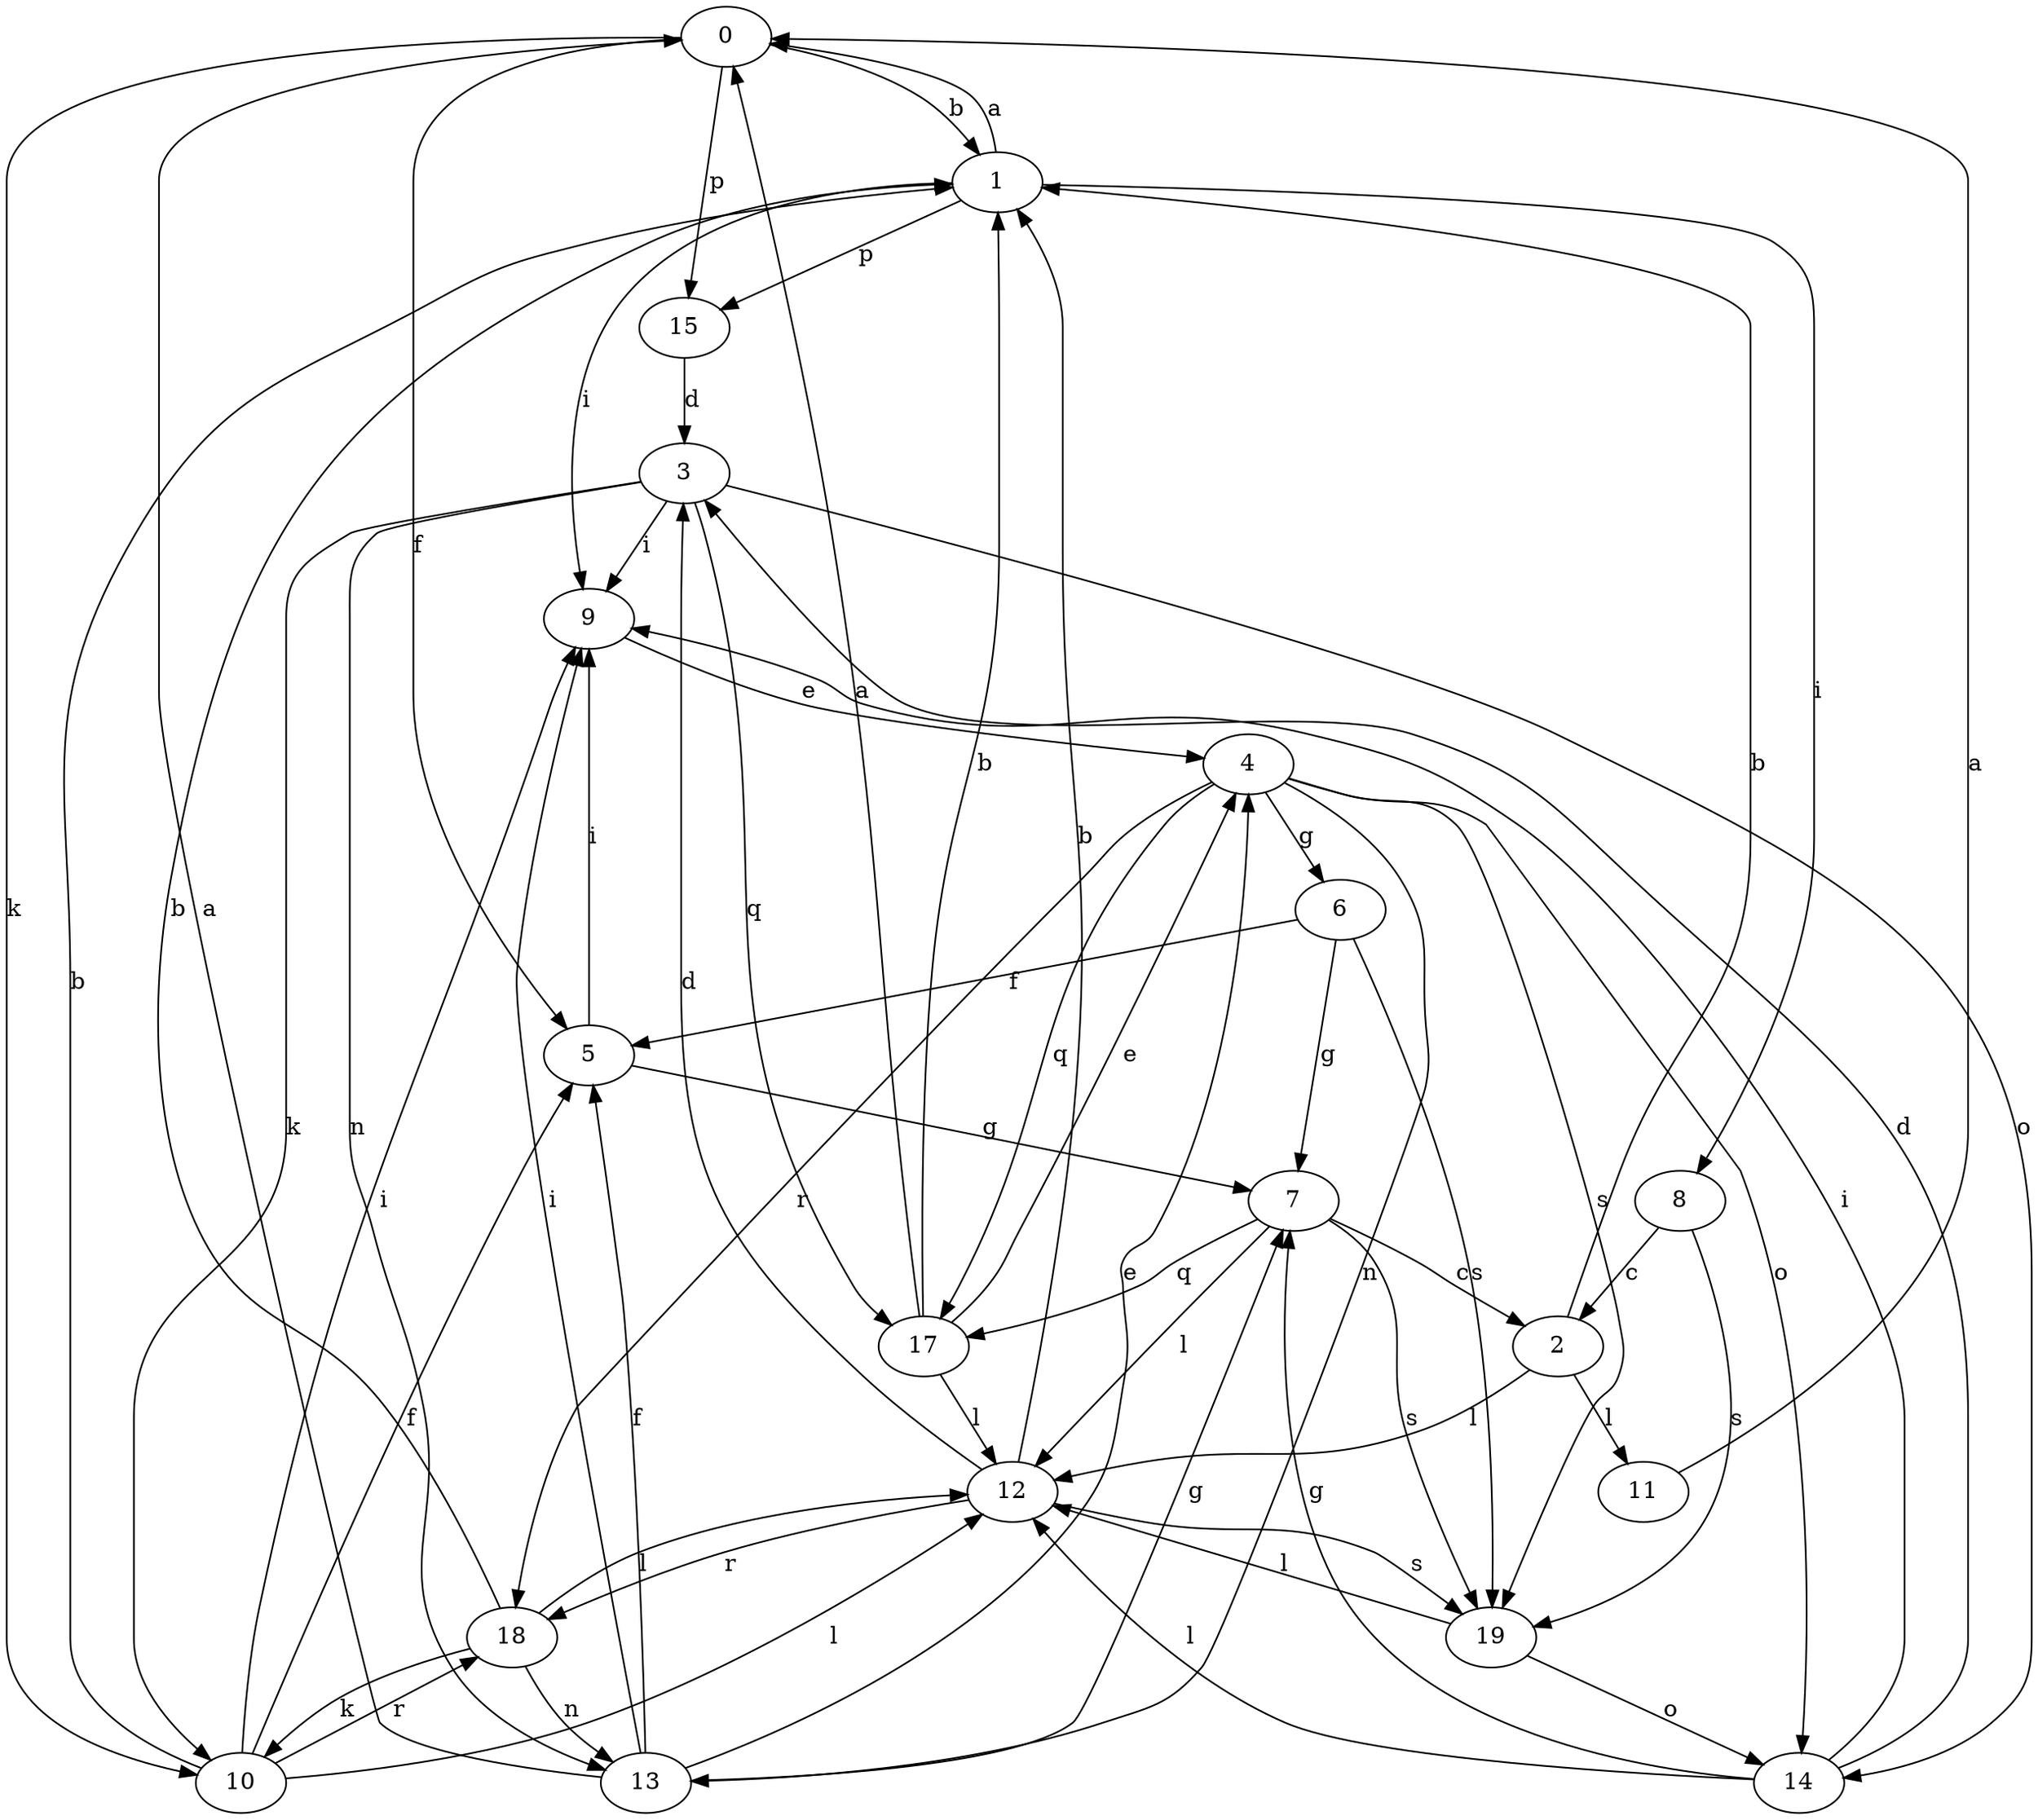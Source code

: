 strict digraph  {
0;
1;
2;
3;
4;
5;
6;
7;
8;
9;
10;
11;
12;
13;
14;
15;
17;
18;
19;
0 -> 1  [label=b];
0 -> 5  [label=f];
0 -> 10  [label=k];
0 -> 15  [label=p];
1 -> 0  [label=a];
1 -> 8  [label=i];
1 -> 9  [label=i];
1 -> 15  [label=p];
2 -> 1  [label=b];
2 -> 11  [label=l];
2 -> 12  [label=l];
3 -> 9  [label=i];
3 -> 10  [label=k];
3 -> 13  [label=n];
3 -> 14  [label=o];
3 -> 17  [label=q];
4 -> 6  [label=g];
4 -> 13  [label=n];
4 -> 14  [label=o];
4 -> 17  [label=q];
4 -> 18  [label=r];
4 -> 19  [label=s];
5 -> 7  [label=g];
5 -> 9  [label=i];
6 -> 5  [label=f];
6 -> 7  [label=g];
6 -> 19  [label=s];
7 -> 2  [label=c];
7 -> 12  [label=l];
7 -> 17  [label=q];
7 -> 19  [label=s];
8 -> 2  [label=c];
8 -> 19  [label=s];
9 -> 4  [label=e];
10 -> 1  [label=b];
10 -> 5  [label=f];
10 -> 9  [label=i];
10 -> 12  [label=l];
10 -> 18  [label=r];
11 -> 0  [label=a];
12 -> 1  [label=b];
12 -> 3  [label=d];
12 -> 18  [label=r];
12 -> 19  [label=s];
13 -> 0  [label=a];
13 -> 4  [label=e];
13 -> 5  [label=f];
13 -> 7  [label=g];
13 -> 9  [label=i];
14 -> 3  [label=d];
14 -> 7  [label=g];
14 -> 9  [label=i];
14 -> 12  [label=l];
15 -> 3  [label=d];
17 -> 0  [label=a];
17 -> 1  [label=b];
17 -> 4  [label=e];
17 -> 12  [label=l];
18 -> 1  [label=b];
18 -> 10  [label=k];
18 -> 12  [label=l];
18 -> 13  [label=n];
19 -> 12  [label=l];
19 -> 14  [label=o];
}
